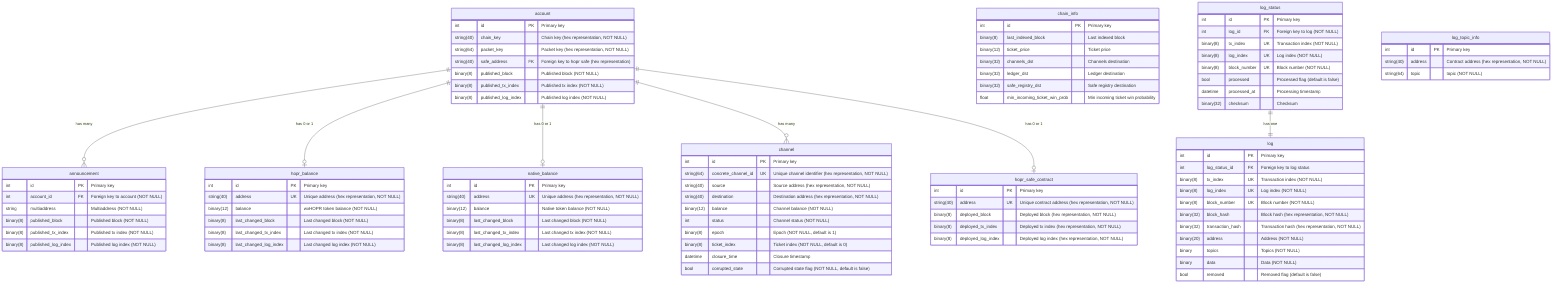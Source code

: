 erDiagram
    account {
        int id PK "Primary key"
        string(40) chain_key "Chain key (hex representation, NOT NULL)"
        string(64) packet_key "Packet key (hex representation, NOT NULL)"
        string(40) safe_address FK "Foreign key to hopr safe (hex representation)"
        binary(8) published_block "Published block (NOT NULL)"
        binary(8) published_tx_index "Published tx index (NOT NULL)"
        binary(8) published_log_index "Published log index (NOT NULL)"
    }

    announcement {
        int id PK "Primary key"
        int account_id FK "Foreign key to account (NOT NULL)"
        string multiaddress "Multiaddress (NOT NULL)"
        binary(8) published_block "Published block (NOT NULL)"
        binary(8) published_tx_index "Published tx index (NOT NULL)"
        binary(8) published_log_index "Published log index (NOT NULL)"
    }

    channel {
        int id PK "Primary key"
        string(64) concrete_channel_id UK "Unique channel identifier (hex representation, NOT NULL)"
        string(40) source "Source address (hex representation, NOT NULL)"
        string(40) destination "Destination address (hex representation, NOT NULL)"
        binary(12) balance "Channel balance (NOT NULL)"
        int status "Channel status (NOT NULL)"
        binary(8) epoch "Epoch (NOT NULL, default is 1)"
        binary(8) ticket_index "Ticket index (NOT NULL, default is 0)"
        datetime closure_time "Closure timestamp"
        bool corrupted_state "Corrupted state flag (NOT NULL, default is false)"
    }

    hopr_balance {
        int id PK "Primary key"
        string(40) address UK "Unique address (hex representation, NOT NULL)"
        binary(12) balance "wxHOPR token balance (NOT NULL)"
        binary(8) last_changed_block "Last changed block (NOT NULL)"
        binary(8) last_changed_tx_index "Last changed tx index (NOT NULL)"
        binary(8) last_changed_log_index "Last changed log index (NOT NULL)"
    }

    native_balance {
        int id PK "Primary key"
        string(40) address UK "Unique address (hex representation, NOT NULL)"
        binary(12) balance "Native token balance (NOT NULL)"
        binary(8) last_changed_block "Last changed block (NOT NULL)"
        binary(8) last_changed_tx_index "Last changed tx index (NOT NULL)"
        binary(8) last_changed_log_index "Last changed log index (NOT NULL)"
    }

    chain_info {
        int id PK "Primary key"
        binary(8) last_indexed_block "Last indexed block"
        binary(12) ticket_price "Ticket price"
        binary(32) channels_dst "Channels destination"
        binary(32) ledger_dst "Ledger destination"
        binary(32) safe_registry_dst "Safe registry destination"
        float min_incoming_ticket_win_prob "Min incoming ticket win probability"
    }

    log {
        int id PK "Primary key"
        int log_status_id FK "Foreign key to log status"
        binary(8) tx_index UK "Transaction index (NOT NULL)"
        binary(8) log_index UK "Log index (NOT NULL)"
        binary(8) block_number UK "Block number (NOT NULL)"
        binary(32) block_hash "Block hash (hex representation, NOT NULL)"
        binary(32) transaction_hash "Transaction hash (hex representation, NOT NULL)"
        binary(20) address "Address (NOT NULL)"
        binary topics "Topics (NOT NULL)"
        binary data "Data (NOT NULL)"
        bool removed "Removed flag (default is false)"
    }

    log_status {
        int id PK "Primary key"
        int log_id FK "Foreign key to log (NOT NULL)"
        binary(8) tx_index UK "Transaction index (NOT NULL)"
        binary(8) log_index UK "Log index (NOT NULL)"
        binary(8) block_number UK "Block number (NOT NULL)"
        bool processed "Processed flag (default is false)"
        datetime processed_at "Processing timestamp"
        binary(32) checksum "Checksum"
    }

    log_topic_info {
        int id PK "Primary key"
        string(40) address "Contract address (hex representation, NOT NULL)"
        string(64) topic "topic (NOT NULL)"
    }

    hopr_safe_contract {
        int id PK "Primary key"
        string(40) address UK "Unique contract address (hex representation, NOT NULL)"
        binary(8) deployed_block "Deployed block (hex representation, NOT NULL)"
        binary(8) deployed_tx_index "Deployed tx index (hex representation, NOT NULL)"
        binary(8) deployed_log_index "Deployed log index (hex representation, NOT NULL)"
    }

    %% ========================================
    %% RELATIONSHIPS
    %% ========================================

    account ||--o{ announcement : "has many"
    account ||--o| hopr_balance : "has 0 or 1"
    account ||--o| native_balance : "has 0 or 1"
    account ||--o{ channel : "has many"
    account ||--o| hopr_safe_contract : "has 0 or 1"
    log_status ||--|| log : "has one"